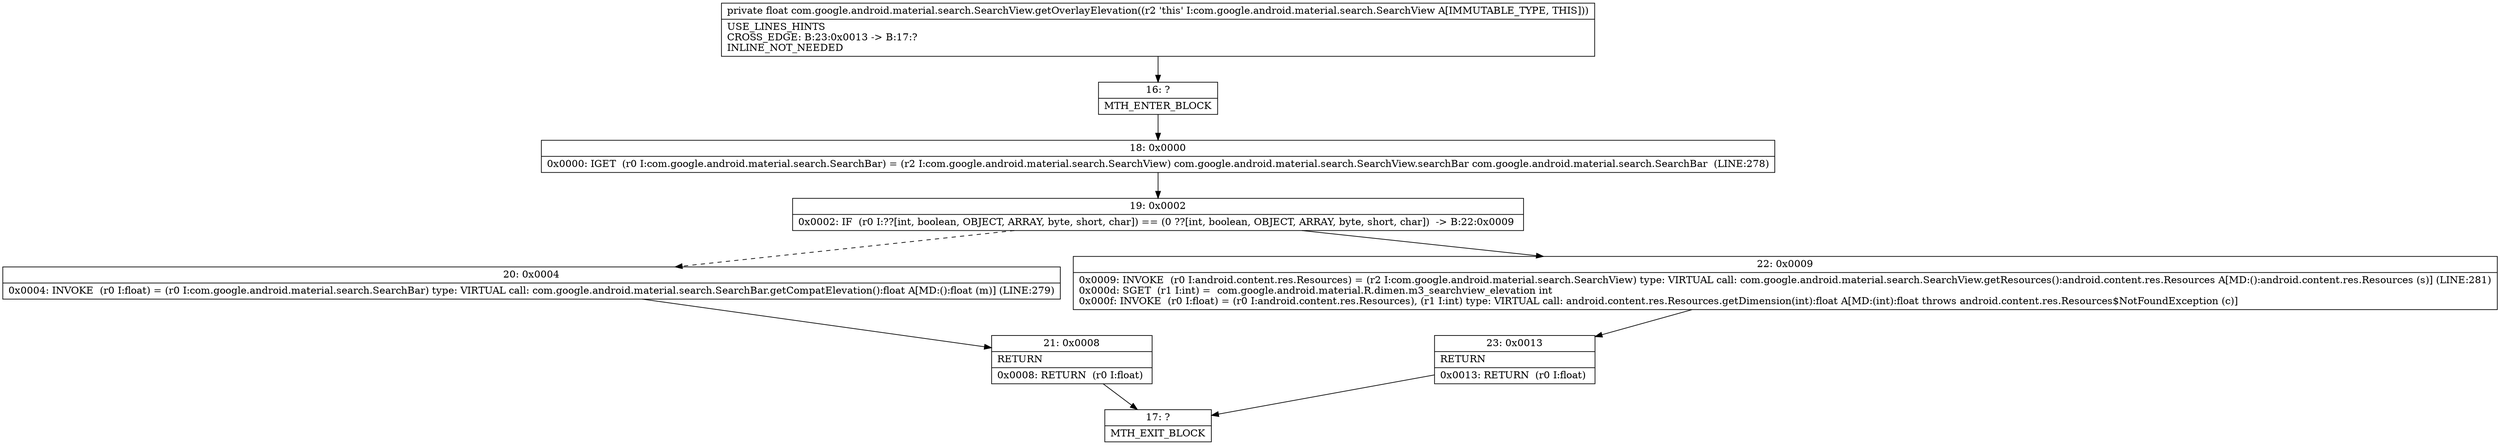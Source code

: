 digraph "CFG forcom.google.android.material.search.SearchView.getOverlayElevation()F" {
Node_16 [shape=record,label="{16\:\ ?|MTH_ENTER_BLOCK\l}"];
Node_18 [shape=record,label="{18\:\ 0x0000|0x0000: IGET  (r0 I:com.google.android.material.search.SearchBar) = (r2 I:com.google.android.material.search.SearchView) com.google.android.material.search.SearchView.searchBar com.google.android.material.search.SearchBar  (LINE:278)\l}"];
Node_19 [shape=record,label="{19\:\ 0x0002|0x0002: IF  (r0 I:??[int, boolean, OBJECT, ARRAY, byte, short, char]) == (0 ??[int, boolean, OBJECT, ARRAY, byte, short, char])  \-\> B:22:0x0009 \l}"];
Node_20 [shape=record,label="{20\:\ 0x0004|0x0004: INVOKE  (r0 I:float) = (r0 I:com.google.android.material.search.SearchBar) type: VIRTUAL call: com.google.android.material.search.SearchBar.getCompatElevation():float A[MD:():float (m)] (LINE:279)\l}"];
Node_21 [shape=record,label="{21\:\ 0x0008|RETURN\l|0x0008: RETURN  (r0 I:float) \l}"];
Node_17 [shape=record,label="{17\:\ ?|MTH_EXIT_BLOCK\l}"];
Node_22 [shape=record,label="{22\:\ 0x0009|0x0009: INVOKE  (r0 I:android.content.res.Resources) = (r2 I:com.google.android.material.search.SearchView) type: VIRTUAL call: com.google.android.material.search.SearchView.getResources():android.content.res.Resources A[MD:():android.content.res.Resources (s)] (LINE:281)\l0x000d: SGET  (r1 I:int) =  com.google.android.material.R.dimen.m3_searchview_elevation int \l0x000f: INVOKE  (r0 I:float) = (r0 I:android.content.res.Resources), (r1 I:int) type: VIRTUAL call: android.content.res.Resources.getDimension(int):float A[MD:(int):float throws android.content.res.Resources$NotFoundException (c)]\l}"];
Node_23 [shape=record,label="{23\:\ 0x0013|RETURN\l|0x0013: RETURN  (r0 I:float) \l}"];
MethodNode[shape=record,label="{private float com.google.android.material.search.SearchView.getOverlayElevation((r2 'this' I:com.google.android.material.search.SearchView A[IMMUTABLE_TYPE, THIS]))  | USE_LINES_HINTS\lCROSS_EDGE: B:23:0x0013 \-\> B:17:?\lINLINE_NOT_NEEDED\l}"];
MethodNode -> Node_16;Node_16 -> Node_18;
Node_18 -> Node_19;
Node_19 -> Node_20[style=dashed];
Node_19 -> Node_22;
Node_20 -> Node_21;
Node_21 -> Node_17;
Node_22 -> Node_23;
Node_23 -> Node_17;
}

